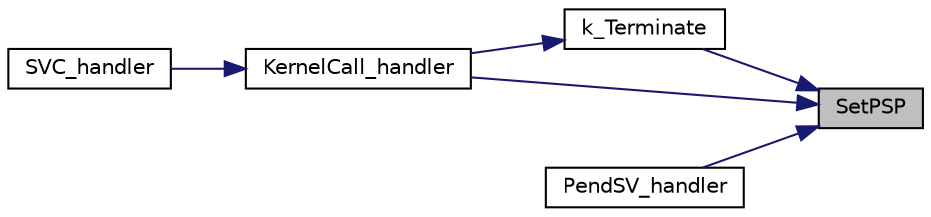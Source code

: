 digraph "SetPSP"
{
 // LATEX_PDF_SIZE
  edge [fontname="Helvetica",fontsize="10",labelfontname="Helvetica",labelfontsize="10"];
  node [fontname="Helvetica",fontsize="10",shape=record];
  rankdir="RL";
  Node1 [label="SetPSP",height=0.2,width=0.4,color="black", fillcolor="grey75", style="filled", fontcolor="black",tooltip="Sets the current process stack pointer value."];
  Node1 -> Node2 [dir="back",color="midnightblue",fontsize="10",style="solid"];
  Node2 [label="k_Terminate",height=0.2,width=0.4,color="black", fillcolor="white", style="filled",URL="$k__handlers_8h.html#aadffaeb748922aa217329a31c4663a95",tooltip="Terminates the running process."];
  Node2 -> Node3 [dir="back",color="midnightblue",fontsize="10",style="solid"];
  Node3 [label="KernelCall_handler",height=0.2,width=0.4,color="black", fillcolor="white", style="filled",URL="$k__handlers_8h.html#a53c69e53135737e747747a3a6eb8dd69",tooltip="Kernel Call Handler function."];
  Node3 -> Node4 [dir="back",color="midnightblue",fontsize="10",style="solid"];
  Node4 [label="SVC_handler",height=0.2,width=0.4,color="black", fillcolor="white", style="filled",URL="$k__handlers_8c.html#a5703d8fe19774bd873f7d7db5cd60242",tooltip="Supervisor Call trap handler."];
  Node1 -> Node3 [dir="back",color="midnightblue",fontsize="10",style="solid"];
  Node1 -> Node5 [dir="back",color="midnightblue",fontsize="10",style="solid"];
  Node5 [label="PendSV_handler",height=0.2,width=0.4,color="black", fillcolor="white", style="filled",URL="$k__handlers_8c.html#a09568697f50cff9b1db51fe35b24bc0e",tooltip="Pending Supervisor Call trap handler."];
}
